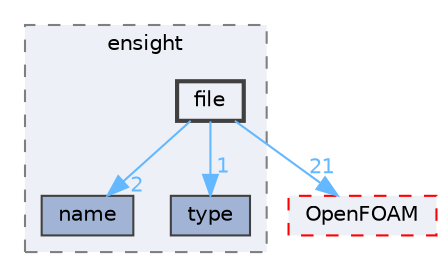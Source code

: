 digraph "src/fileFormats/ensight/file"
{
 // LATEX_PDF_SIZE
  bgcolor="transparent";
  edge [fontname=Helvetica,fontsize=10,labelfontname=Helvetica,labelfontsize=10];
  node [fontname=Helvetica,fontsize=10,shape=box,height=0.2,width=0.4];
  compound=true
  subgraph clusterdir_96586e5e3382cdca7ec33a231393ed79 {
    graph [ bgcolor="#edf0f7", pencolor="grey50", label="ensight", fontname=Helvetica,fontsize=10 style="filled,dashed", URL="dir_96586e5e3382cdca7ec33a231393ed79.html",tooltip=""]
  dir_b224369936edfe9ec8fddcc91eff4820 [label="name", fillcolor="#a2b4d6", color="grey25", style="filled", URL="dir_b224369936edfe9ec8fddcc91eff4820.html",tooltip=""];
  dir_f7553699ffe1f160e04bbf086a41082a [label="type", fillcolor="#a2b4d6", color="grey25", style="filled", URL="dir_f7553699ffe1f160e04bbf086a41082a.html",tooltip=""];
  dir_73db43ae4b4052b75a0d727ec8e506dc [label="file", fillcolor="#edf0f7", color="grey25", style="filled,bold", URL="dir_73db43ae4b4052b75a0d727ec8e506dc.html",tooltip=""];
  }
  dir_c5473ff19b20e6ec4dfe5c310b3778a8 [label="OpenFOAM", fillcolor="#edf0f7", color="red", style="filled,dashed", URL="dir_c5473ff19b20e6ec4dfe5c310b3778a8.html",tooltip=""];
  dir_73db43ae4b4052b75a0d727ec8e506dc->dir_b224369936edfe9ec8fddcc91eff4820 [headlabel="2", labeldistance=1.5 headhref="dir_001348_002510.html" href="dir_001348_002510.html" color="steelblue1" fontcolor="steelblue1"];
  dir_73db43ae4b4052b75a0d727ec8e506dc->dir_c5473ff19b20e6ec4dfe5c310b3778a8 [headlabel="21", labeldistance=1.5 headhref="dir_001348_002695.html" href="dir_001348_002695.html" color="steelblue1" fontcolor="steelblue1"];
  dir_73db43ae4b4052b75a0d727ec8e506dc->dir_f7553699ffe1f160e04bbf086a41082a [headlabel="1", labeldistance=1.5 headhref="dir_001348_004178.html" href="dir_001348_004178.html" color="steelblue1" fontcolor="steelblue1"];
}
